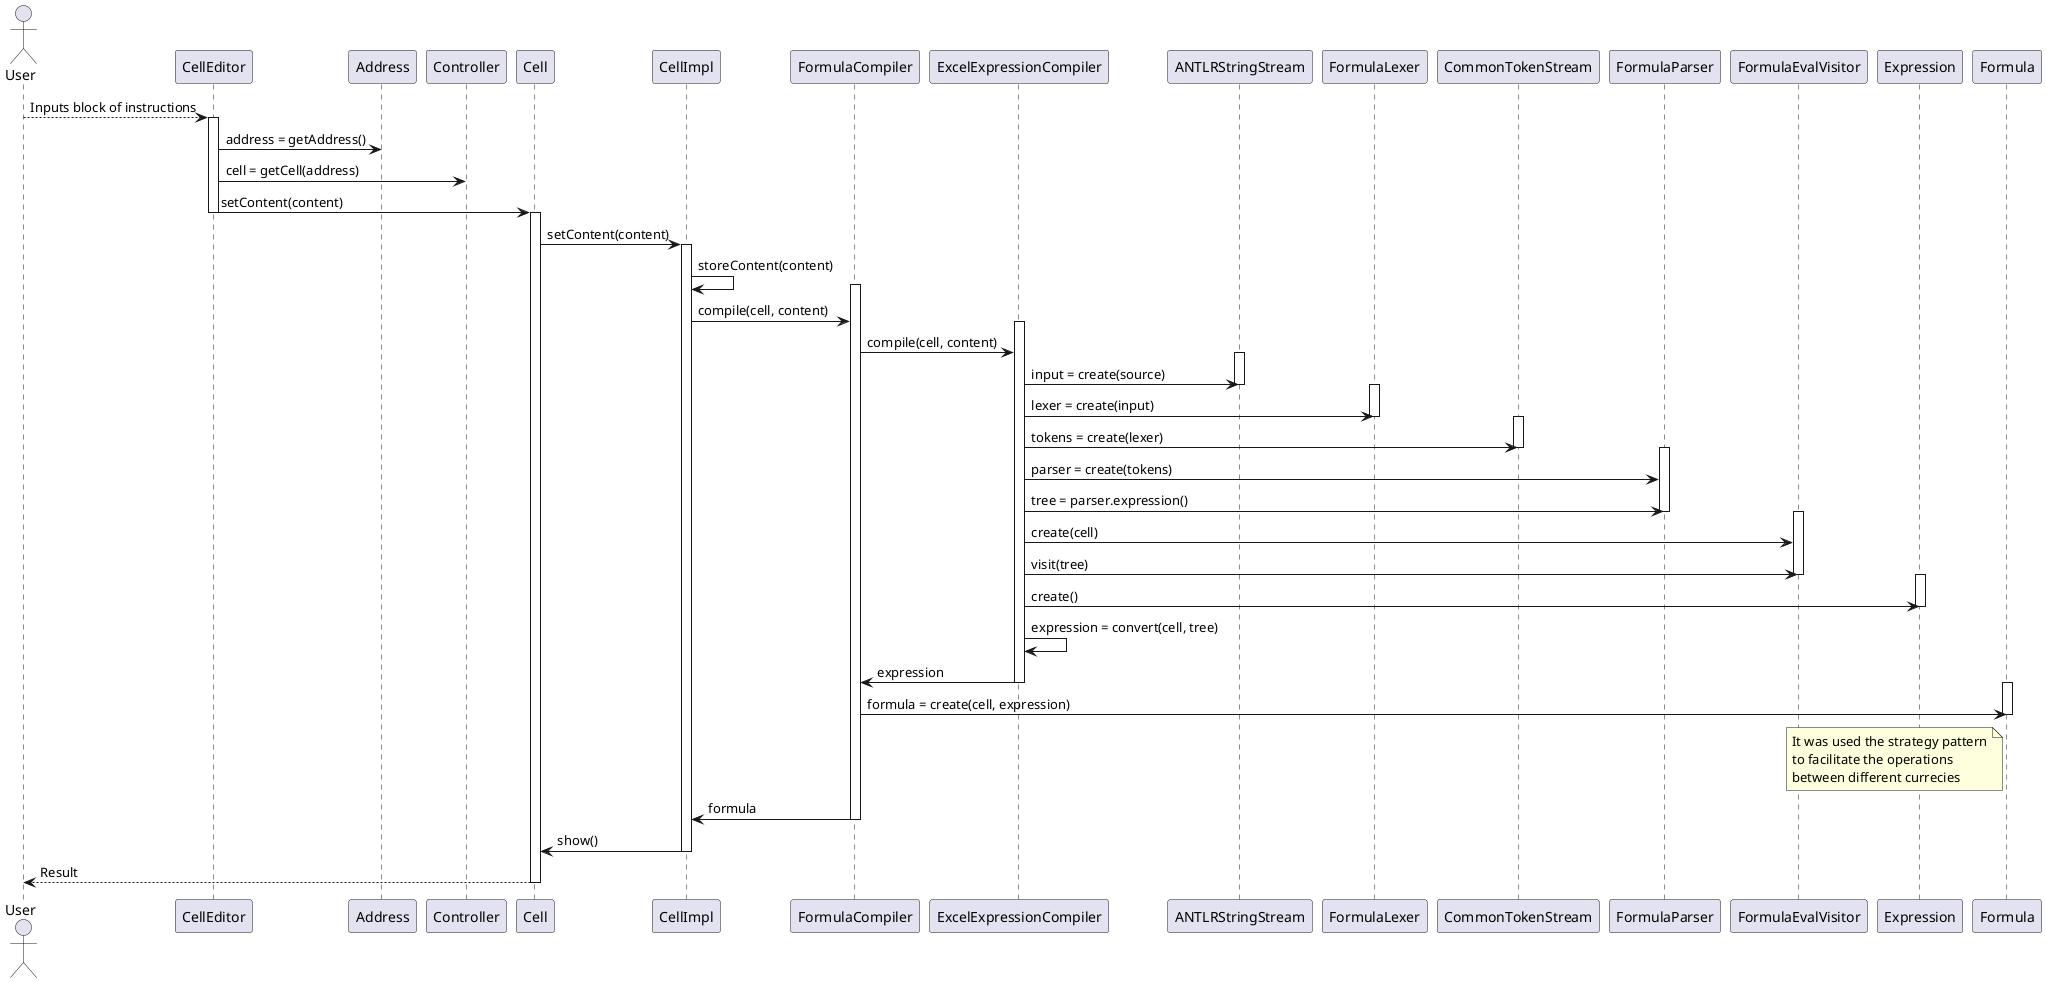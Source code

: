 @startuml us_LANG_01_2_design.png

actor User

User --> CellEditor: Inputs block of instructions 
activate CellEditor
CellEditor -> Address: address = getAddress()
CellEditor -> Controller: cell = getCell(address)
CellEditor -> Cell: setContent(content)
deactivate CellEditor

activate Cell
Cell -> CellImpl: setContent(content)

activate CellImpl
CellImpl -> CellImpl: storeContent(content)

activate FormulaCompiler
CellImpl -> FormulaCompiler: compile(cell, content)

activate ExcelExpressionCompiler
FormulaCompiler -> ExcelExpressionCompiler: compile(cell, content)

activate ANTLRStringStream
ExcelExpressionCompiler -> ANTLRStringStream: input = create(source)
deactivate ANTLRStringStream

activate FormulaLexer
ExcelExpressionCompiler -> FormulaLexer: lexer = create(input)
deactivate FormulaLexer

activate CommonTokenStream
ExcelExpressionCompiler -> CommonTokenStream: tokens = create(lexer)
deactivate CommonTokenStream

activate FormulaParser
ExcelExpressionCompiler -> FormulaParser: parser = create(tokens)
ExcelExpressionCompiler -> FormulaParser: tree = parser.expression()
deactivate FormulaParser

activate FormulaEvalVisitor
ExcelExpressionCompiler -> FormulaEvalVisitor : create(cell)
ExcelExpressionCompiler -> FormulaEvalVisitor : visit(tree)
deactivate FormulaEvalVisitor

activate Expression
ExcelExpressionCompiler -> Expression: create()
deactivate Expression

ExcelExpressionCompiler -> ExcelExpressionCompiler: expression = convert(cell, tree)
ExcelExpressionCompiler -> FormulaCompiler: expression
deactivate ExcelExpressionCompiler

activate Formula
FormulaCompiler -> Formula: formula = create(cell, expression)
deactivate Formula

note left of Formula
It was used the strategy pattern
to facilitate the operations
between different currecies
end note

FormulaCompiler -> CellImpl: formula
deactivate FormulaCompiler

CellImpl -> Cell: show()
deactivate CellImpl
Cell --> User: Result
deactivate Cell

@enduml